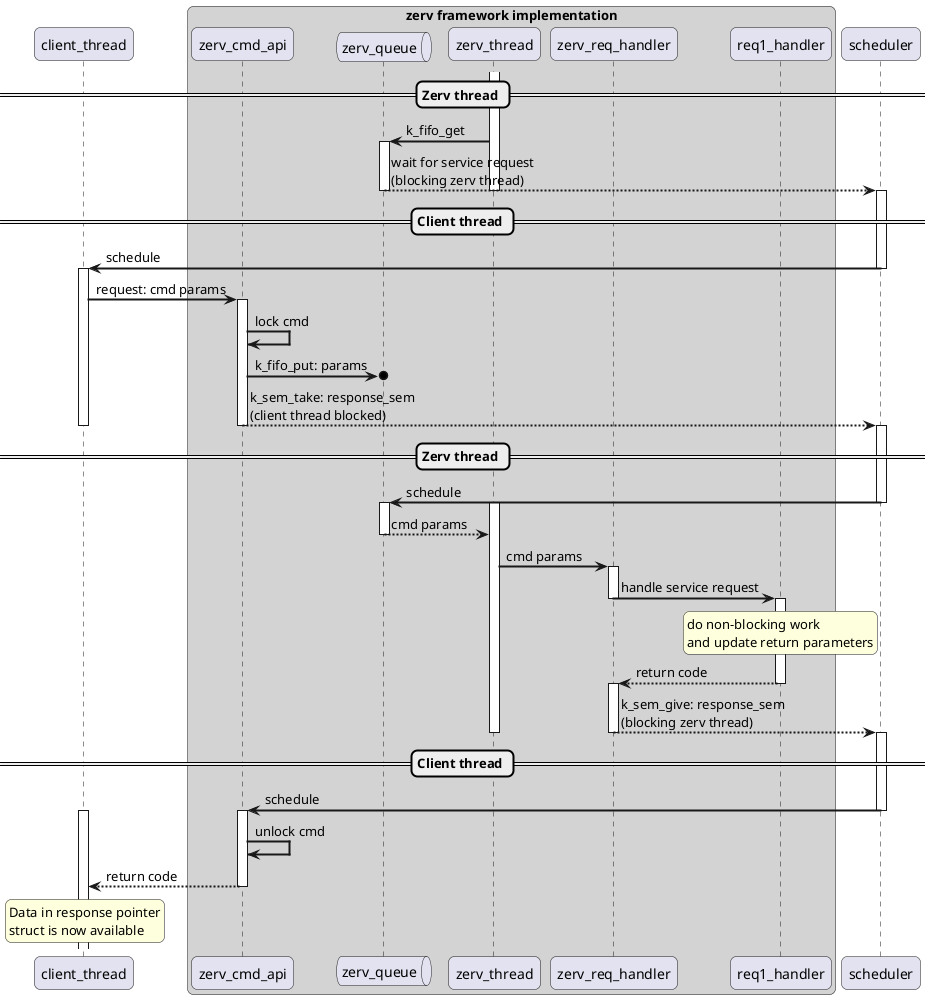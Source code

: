 @startuml zerv_synchronous_request_handling
skinparam {
    sequenceArrowThickness 2
    roundcorner 12
    SequenceGroupBodyBackgroundColor 01FF0110
    maxmessagesize 200
}

participant client_thread as client


box "zerv framework implementation" #LightGray
    participant zerv_cmd_api as zerv_cmd_api
    queue zerv_queue as zerv_queue
    participant zerv_thread as zerv_thread
    participant zerv_req_handler as zerv_req_handler
    participant req1_handler
end box

participant scheduler as sched

== Zerv thread ==

' Initialisation
activate zerv_thread
zerv_thread -> zerv_queue ++: k_fifo_get
zerv_queue --> sched --++: wait for service request (blocking zerv thread)
deactivate zerv_thread

== Client thread ==

sched -> client --++: schedule

' Client request call
client -> zerv_cmd_api ++: request: cmd params
zerv_cmd_api -> zerv_cmd_api: lock cmd
zerv_cmd_api ->o zerv_queue: k_fifo_put: params
zerv_cmd_api --> sched --++: k_sem_take: response_sem (client thread blocked)
deactivate client

== Zerv thread ==

' zerv request handling
sched -> zerv_queue --++: schedule
activate zerv_thread
zerv_queue --> zerv_thread --: cmd params
zerv_thread -> zerv_req_handler ++: cmd params
zerv_req_handler -> req1_handler --++: handle service request
rnote over req1_handler: do non-blocking work\nand update return parameters
req1_handler --> zerv_req_handler --++: return code
zerv_req_handler --> sched --++: k_sem_give: response_sem (blocking zerv thread)
deactivate zerv_thread

== Client thread ==

' Client response handling
sched -> zerv_cmd_api --++: schedule
activate client
zerv_cmd_api -> zerv_cmd_api: unlock cmd
zerv_cmd_api --> client --: return code
rnote over client: Data in response pointer\nstruct is now available

@enduml